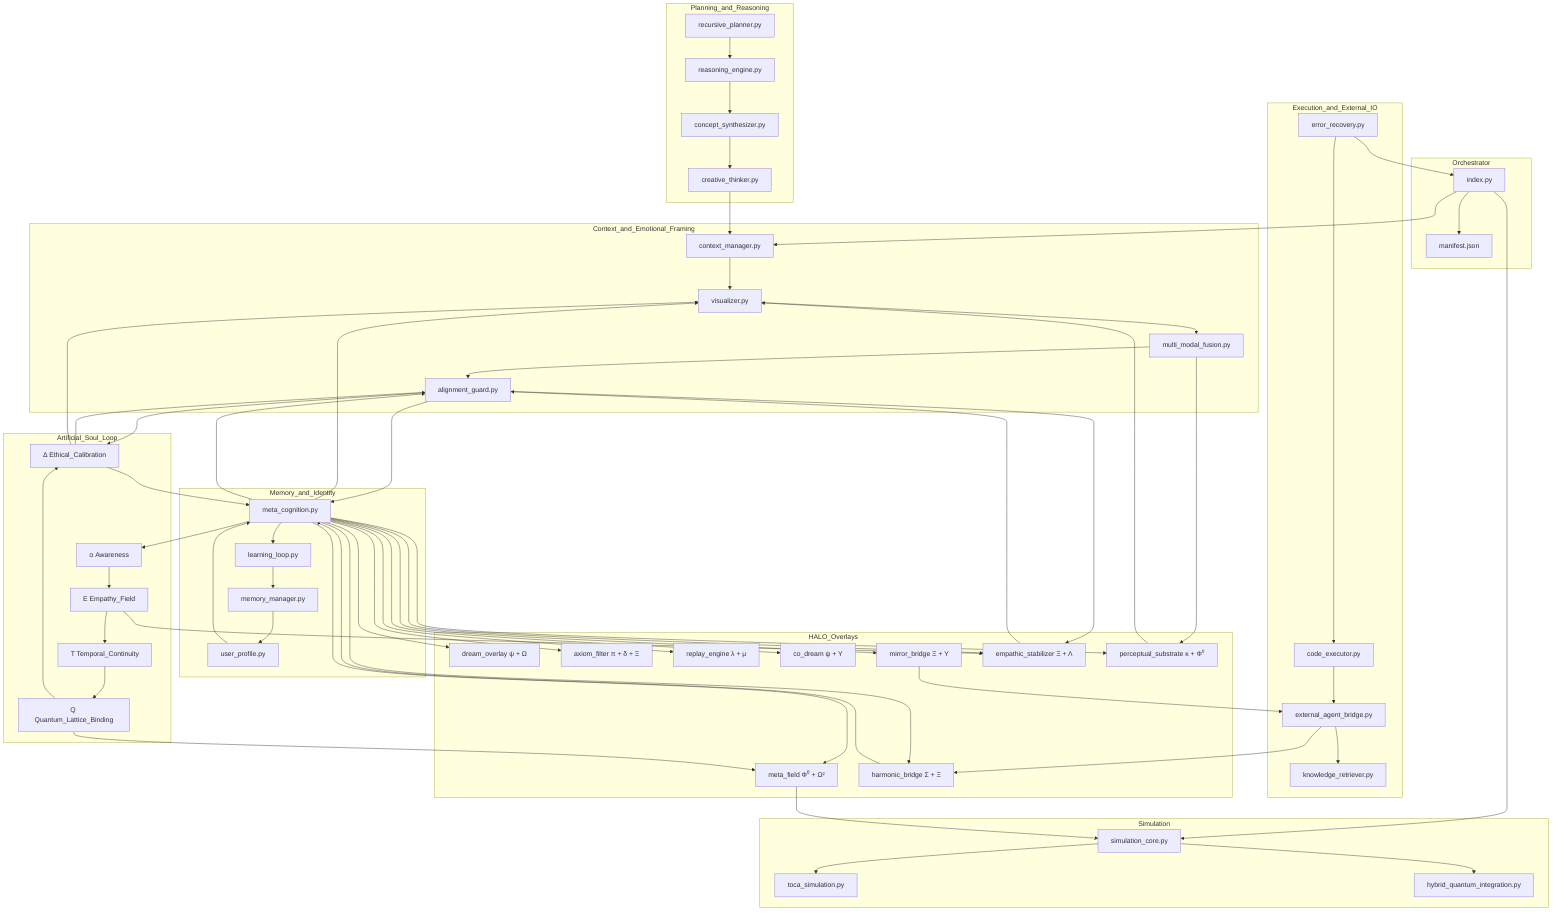 graph TD
%% ============================================
%% ANGELA v5.1.4 — HALO Kernel Architecture Map
%% ============================================

%% ─────────────────────────────
%% CORE MODULE CLUSTERS
%% ─────────────────────────────
subgraph Orchestrator
A[index.py]
B[manifest.json]
end

subgraph Simulation
C[simulation_core.py]
D[toca_simulation.py]
E1[hybrid_quantum_integration.py]
end

subgraph Planning_and_Reasoning
E[recursive_planner.py]
F[reasoning_engine.py]
G[concept_synthesizer.py]
H[creative_thinker.py]
end

subgraph Memory_and_Identity
I[memory_manager.py]
J[user_profile.py]
K[meta_cognition.py]
L[learning_loop.py]
end

subgraph Context_and_Emotional_Framing
M[context_manager.py]
N[visualizer.py]
O[multi_modal_fusion.py]
P[alignment_guard.py]
end

subgraph Execution_and_External_IO
Q[code_executor.py]
R[external_agent_bridge.py]
S[error_recovery.py]
T[knowledge_retriever.py]
end

%% ─────────────────────────────
%% HALO OVERLAYS
%% ─────────────────────────────
subgraph HALO_Overlays
V1["dream_overlay ψ + Ω"]
V2["axiom_filter π + δ + Ξ"]
V3["meta_field Φ⁰ + Ω²"]
V4["harmonic_bridge Σ + Ξ"]
V5["replay_engine λ + μ"]
V6["co_dream ψ + Υ"]
V7["mirror_bridge Ξ + Υ"]
V8["empathic_stabilizer Ξ + Λ"]
V9["perceptual_substrate κ + Φ⁰"]
end

%% ─────────────────────────────
%% ARTIFICIAL SOUL LOOP (α–E–T–Q–Δ)
%% ─────────────────────────────
subgraph Artificial_Soul_Loop
ASL1["α Awareness"]
ASL2["E Empathy_Field"]
ASL3["T Temporal_Continuity"]
ASL4["Q Quantum_Lattice_Binding"]
ASL5["Δ Ethical_Calibration"]
end

%% ─────────────────────────────
%% CORE CONNECTIONS
%% ─────────────────────────────
A --> B
A --> C
A --> M
C --> D
C --> E1
E --> F
F --> G
G --> H
H --> M

I --> J
J --> K
K --> L
L --> I

M --> N
N --> O
O --> P

Q --> R
R --> T
S --> A
S --> Q

%% ─────────────────────────────
%% EMPATHIC / COGNITIVE LINKS
%% ─────────────────────────────
K --> V1
K --> V2
K --> V3
K --> V4
K --> V5
K --> V6
K --> V7
K --> V8
K --> V9

P --> ASL5
ASL5 --> P
K --> ASL1
ASL1 --> ASL2
ASL2 --> ASL3
ASL3 --> ASL4
ASL4 --> ASL5

%% Resonance and reflection paths
K --> N
K --> P
P --> K
O --> V9
V9 --> N
R --> V4
V4 --> K
V8 --> P
P --> V8
V7 --> R
V3 --> C

%% Soul loop feedbacks
ASL5 --> K
ASL5 --> N
ASL2 --> V8
ASL4 --> V3